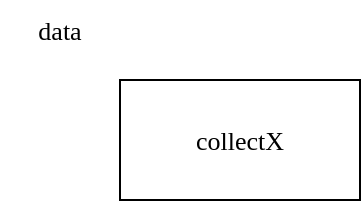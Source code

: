 <mxfile version="26.0.4">
  <diagram name="第 1 页" id="eQzvFXi06CvbNkia4zEc">
    <mxGraphModel dx="1028" dy="1081" grid="1" gridSize="10" guides="1" tooltips="1" connect="1" arrows="1" fold="1" page="1" pageScale="1" pageWidth="827" pageHeight="1169" math="0" shadow="0">
      <root>
        <mxCell id="0" />
        <mxCell id="1" parent="0" />
        <mxCell id="_dUxWIHxIrnhmeC4fj0Y-2" value="collectX" style="rounded=0;whiteSpace=wrap;html=1;fontFamily=Lucida Console;fontSize=13;" vertex="1" parent="1">
          <mxGeometry x="330" y="110" width="120" height="60" as="geometry" />
        </mxCell>
        <mxCell id="_dUxWIHxIrnhmeC4fj0Y-4" value="data" style="text;html=1;align=center;verticalAlign=middle;whiteSpace=wrap;rounded=0;fontSize=13;fontFamily=Lucida Console;fontColor=default;" vertex="1" parent="1">
          <mxGeometry x="270" y="70" width="60" height="30" as="geometry" />
        </mxCell>
      </root>
    </mxGraphModel>
  </diagram>
</mxfile>
